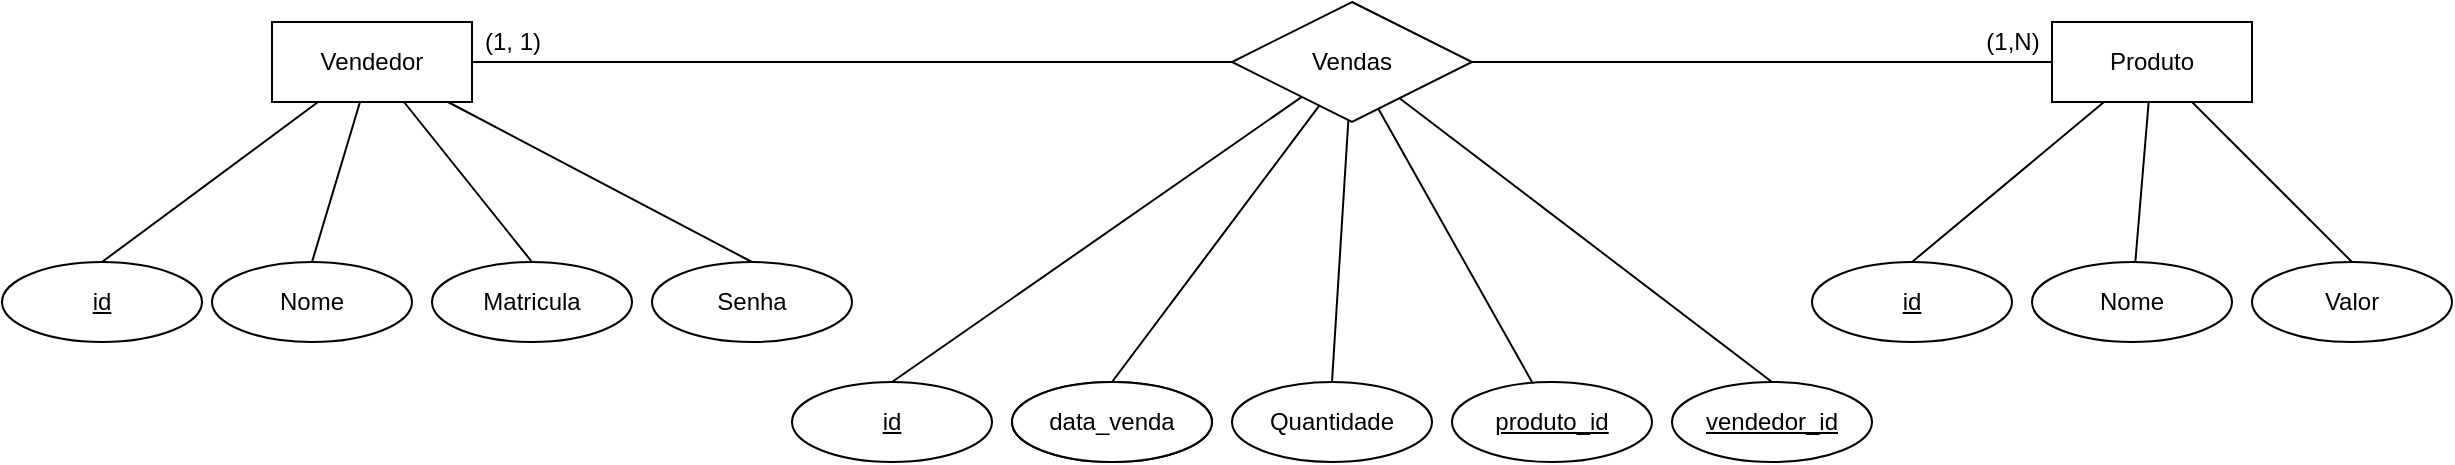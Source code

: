 <mxfile version="21.2.0" type="device">
  <diagram name="Página-1" id="eEBE7mtvnxzFfdU_GsAf">
    <mxGraphModel dx="2261" dy="774" grid="1" gridSize="10" guides="1" tooltips="1" connect="1" arrows="1" fold="1" page="1" pageScale="1" pageWidth="827" pageHeight="1169" math="0" shadow="0">
      <root>
        <mxCell id="0" />
        <mxCell id="1" parent="0" />
        <mxCell id="iPpqmmPpmO91d_6mEqbz-8" style="edgeStyle=none;rounded=0;orthogonalLoop=1;jettySize=auto;html=1;entryX=0;entryY=0.5;entryDx=0;entryDy=0;endArrow=none;endFill=0;" parent="1" source="iPpqmmPpmO91d_6mEqbz-4" target="iPpqmmPpmO91d_6mEqbz-7" edge="1">
          <mxGeometry relative="1" as="geometry" />
        </mxCell>
        <mxCell id="iPpqmmPpmO91d_6mEqbz-25" style="edgeStyle=none;rounded=0;orthogonalLoop=1;jettySize=auto;html=1;entryX=0.5;entryY=0;entryDx=0;entryDy=0;endArrow=none;endFill=0;" parent="1" source="iPpqmmPpmO91d_6mEqbz-4" target="iPpqmmPpmO91d_6mEqbz-10" edge="1">
          <mxGeometry relative="1" as="geometry" />
        </mxCell>
        <mxCell id="iPpqmmPpmO91d_6mEqbz-26" style="edgeStyle=none;rounded=0;orthogonalLoop=1;jettySize=auto;html=1;entryX=0.5;entryY=0;entryDx=0;entryDy=0;endArrow=none;endFill=0;" parent="1" source="iPpqmmPpmO91d_6mEqbz-4" target="iPpqmmPpmO91d_6mEqbz-12" edge="1">
          <mxGeometry relative="1" as="geometry" />
        </mxCell>
        <mxCell id="iPpqmmPpmO91d_6mEqbz-27" style="edgeStyle=none;rounded=0;orthogonalLoop=1;jettySize=auto;html=1;entryX=0.5;entryY=0;entryDx=0;entryDy=0;endArrow=none;endFill=0;" parent="1" source="iPpqmmPpmO91d_6mEqbz-4" target="iPpqmmPpmO91d_6mEqbz-11" edge="1">
          <mxGeometry relative="1" as="geometry" />
        </mxCell>
        <mxCell id="swWlGjs53Vg_NdHN1Axb-2" style="rounded=0;orthogonalLoop=1;jettySize=auto;html=1;entryX=0.5;entryY=0;entryDx=0;entryDy=0;endArrow=none;endFill=0;" edge="1" parent="1" source="iPpqmmPpmO91d_6mEqbz-4" target="swWlGjs53Vg_NdHN1Axb-1">
          <mxGeometry relative="1" as="geometry" />
        </mxCell>
        <mxCell id="iPpqmmPpmO91d_6mEqbz-4" value="Vendedor" style="whiteSpace=wrap;html=1;align=center;" parent="1" vertex="1">
          <mxGeometry x="90" y="180" width="100" height="40" as="geometry" />
        </mxCell>
        <mxCell id="iPpqmmPpmO91d_6mEqbz-19" style="edgeStyle=none;rounded=0;orthogonalLoop=1;jettySize=auto;html=1;entryX=0.5;entryY=0;entryDx=0;entryDy=0;endArrow=none;endFill=0;" parent="1" source="iPpqmmPpmO91d_6mEqbz-5" target="iPpqmmPpmO91d_6mEqbz-16" edge="1">
          <mxGeometry relative="1" as="geometry" />
        </mxCell>
        <mxCell id="iPpqmmPpmO91d_6mEqbz-20" style="edgeStyle=none;rounded=0;orthogonalLoop=1;jettySize=auto;html=1;endArrow=none;endFill=0;" parent="1" source="iPpqmmPpmO91d_6mEqbz-5" target="iPpqmmPpmO91d_6mEqbz-18" edge="1">
          <mxGeometry relative="1" as="geometry" />
        </mxCell>
        <mxCell id="iPpqmmPpmO91d_6mEqbz-21" style="edgeStyle=none;rounded=0;orthogonalLoop=1;jettySize=auto;html=1;entryX=0.5;entryY=0;entryDx=0;entryDy=0;endArrow=none;endFill=0;" parent="1" source="iPpqmmPpmO91d_6mEqbz-5" target="iPpqmmPpmO91d_6mEqbz-17" edge="1">
          <mxGeometry relative="1" as="geometry" />
        </mxCell>
        <mxCell id="iPpqmmPpmO91d_6mEqbz-5" value="Produto" style="whiteSpace=wrap;html=1;align=center;" parent="1" vertex="1">
          <mxGeometry x="980" y="180" width="100" height="40" as="geometry" />
        </mxCell>
        <mxCell id="iPpqmmPpmO91d_6mEqbz-9" style="edgeStyle=none;rounded=0;orthogonalLoop=1;jettySize=auto;html=1;endArrow=none;endFill=0;" parent="1" source="iPpqmmPpmO91d_6mEqbz-7" target="iPpqmmPpmO91d_6mEqbz-5" edge="1">
          <mxGeometry relative="1" as="geometry" />
        </mxCell>
        <mxCell id="iPpqmmPpmO91d_6mEqbz-22" style="edgeStyle=none;rounded=0;orthogonalLoop=1;jettySize=auto;html=1;entryX=0.5;entryY=0;entryDx=0;entryDy=0;endArrow=none;endFill=0;" parent="1" source="iPpqmmPpmO91d_6mEqbz-7" target="iPpqmmPpmO91d_6mEqbz-13" edge="1">
          <mxGeometry relative="1" as="geometry" />
        </mxCell>
        <mxCell id="iPpqmmPpmO91d_6mEqbz-23" style="edgeStyle=none;rounded=0;orthogonalLoop=1;jettySize=auto;html=1;entryX=0.5;entryY=0;entryDx=0;entryDy=0;endArrow=none;endFill=0;" parent="1" source="iPpqmmPpmO91d_6mEqbz-7" target="iPpqmmPpmO91d_6mEqbz-15" edge="1">
          <mxGeometry relative="1" as="geometry" />
        </mxCell>
        <mxCell id="iPpqmmPpmO91d_6mEqbz-24" style="edgeStyle=none;rounded=0;orthogonalLoop=1;jettySize=auto;html=1;entryX=0.5;entryY=0;entryDx=0;entryDy=0;endArrow=none;endFill=0;" parent="1" source="iPpqmmPpmO91d_6mEqbz-7" target="iPpqmmPpmO91d_6mEqbz-14" edge="1">
          <mxGeometry relative="1" as="geometry" />
        </mxCell>
        <mxCell id="iPpqmmPpmO91d_6mEqbz-35" style="edgeStyle=none;rounded=0;orthogonalLoop=1;jettySize=auto;html=1;entryX=0.5;entryY=0;entryDx=0;entryDy=0;endArrow=none;endFill=0;" parent="1" source="iPpqmmPpmO91d_6mEqbz-7" edge="1">
          <mxGeometry relative="1" as="geometry">
            <mxPoint x="720" y="360" as="targetPoint" />
          </mxGeometry>
        </mxCell>
        <mxCell id="iPpqmmPpmO91d_6mEqbz-36" style="edgeStyle=none;rounded=0;orthogonalLoop=1;jettySize=auto;html=1;entryX=0.5;entryY=0;entryDx=0;entryDy=0;endArrow=none;endFill=0;" parent="1" source="iPpqmmPpmO91d_6mEqbz-7" edge="1">
          <mxGeometry relative="1" as="geometry">
            <mxPoint x="840" y="360" as="targetPoint" />
          </mxGeometry>
        </mxCell>
        <mxCell id="iPpqmmPpmO91d_6mEqbz-7" value="Vendas" style="shape=rhombus;perimeter=rhombusPerimeter;whiteSpace=wrap;html=1;align=center;" parent="1" vertex="1">
          <mxGeometry x="570" y="170" width="120" height="60" as="geometry" />
        </mxCell>
        <mxCell id="iPpqmmPpmO91d_6mEqbz-10" value="&lt;u&gt;id&lt;/u&gt;" style="ellipse;whiteSpace=wrap;html=1;align=center;" parent="1" vertex="1">
          <mxGeometry x="-45" y="300" width="100" height="40" as="geometry" />
        </mxCell>
        <mxCell id="iPpqmmPpmO91d_6mEqbz-11" value="Matricula" style="ellipse;whiteSpace=wrap;html=1;align=center;" parent="1" vertex="1">
          <mxGeometry x="170" y="300" width="100" height="40" as="geometry" />
        </mxCell>
        <mxCell id="iPpqmmPpmO91d_6mEqbz-12" value="Nome" style="ellipse;whiteSpace=wrap;html=1;align=center;" parent="1" vertex="1">
          <mxGeometry x="60" y="300" width="100" height="40" as="geometry" />
        </mxCell>
        <mxCell id="iPpqmmPpmO91d_6mEqbz-13" value="&lt;u&gt;id&lt;/u&gt;" style="ellipse;whiteSpace=wrap;html=1;align=center;" parent="1" vertex="1">
          <mxGeometry x="350" y="360" width="100" height="40" as="geometry" />
        </mxCell>
        <mxCell id="iPpqmmPpmO91d_6mEqbz-14" value="Quantidade" style="ellipse;whiteSpace=wrap;html=1;align=center;" parent="1" vertex="1">
          <mxGeometry x="570" y="360" width="100" height="40" as="geometry" />
        </mxCell>
        <mxCell id="iPpqmmPpmO91d_6mEqbz-15" value="Data" style="ellipse;whiteSpace=wrap;html=1;align=center;" parent="1" vertex="1">
          <mxGeometry x="460" y="360" width="100" height="40" as="geometry" />
        </mxCell>
        <mxCell id="iPpqmmPpmO91d_6mEqbz-16" value="&lt;u&gt;id&lt;/u&gt;" style="ellipse;whiteSpace=wrap;html=1;align=center;" parent="1" vertex="1">
          <mxGeometry x="860" y="300" width="100" height="40" as="geometry" />
        </mxCell>
        <mxCell id="iPpqmmPpmO91d_6mEqbz-17" value="Valor" style="ellipse;whiteSpace=wrap;html=1;align=center;" parent="1" vertex="1">
          <mxGeometry x="1080" y="300" width="100" height="40" as="geometry" />
        </mxCell>
        <mxCell id="iPpqmmPpmO91d_6mEqbz-18" value="Nome" style="ellipse;whiteSpace=wrap;html=1;align=center;" parent="1" vertex="1">
          <mxGeometry x="970" y="300" width="100" height="40" as="geometry" />
        </mxCell>
        <mxCell id="iPpqmmPpmO91d_6mEqbz-30" value="data_venda" style="ellipse;whiteSpace=wrap;html=1;align=center;" parent="1" vertex="1">
          <mxGeometry x="460" y="360" width="100" height="40" as="geometry" />
        </mxCell>
        <mxCell id="iPpqmmPpmO91d_6mEqbz-31" value="&lt;u&gt;vendedor_id&lt;/u&gt;" style="ellipse;whiteSpace=wrap;html=1;align=center;" parent="1" vertex="1">
          <mxGeometry x="790" y="360" width="100" height="40" as="geometry" />
        </mxCell>
        <mxCell id="iPpqmmPpmO91d_6mEqbz-32" value="&lt;u&gt;produto_id&lt;/u&gt;" style="ellipse;whiteSpace=wrap;html=1;align=center;" parent="1" vertex="1">
          <mxGeometry x="680" y="360" width="100" height="40" as="geometry" />
        </mxCell>
        <mxCell id="iPpqmmPpmO91d_6mEqbz-37" value="(1, 1)" style="text;html=1;align=center;verticalAlign=middle;resizable=0;points=[];autosize=1;strokeColor=none;fillColor=none;" parent="1" vertex="1">
          <mxGeometry x="185" y="175" width="50" height="30" as="geometry" />
        </mxCell>
        <mxCell id="iPpqmmPpmO91d_6mEqbz-38" value="(1,N)" style="text;html=1;align=center;verticalAlign=middle;resizable=0;points=[];autosize=1;strokeColor=none;fillColor=none;" parent="1" vertex="1">
          <mxGeometry x="935" y="175" width="50" height="30" as="geometry" />
        </mxCell>
        <mxCell id="swWlGjs53Vg_NdHN1Axb-1" value="Senha" style="ellipse;whiteSpace=wrap;html=1;align=center;" vertex="1" parent="1">
          <mxGeometry x="280" y="300" width="100" height="40" as="geometry" />
        </mxCell>
      </root>
    </mxGraphModel>
  </diagram>
</mxfile>

